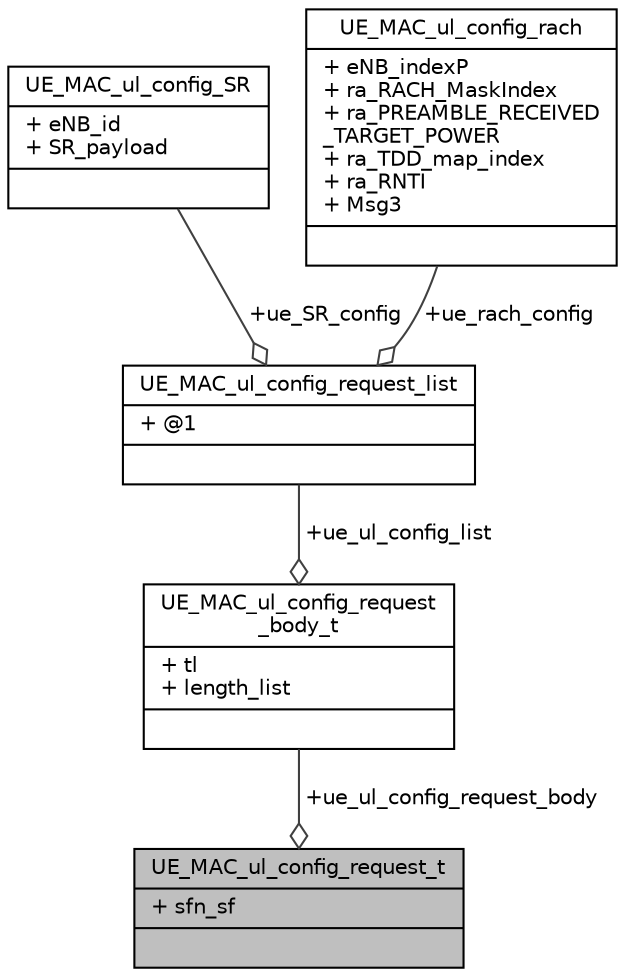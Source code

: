 digraph "UE_MAC_ul_config_request_t"
{
 // LATEX_PDF_SIZE
  edge [fontname="Helvetica",fontsize="10",labelfontname="Helvetica",labelfontsize="10"];
  node [fontname="Helvetica",fontsize="10",shape=record];
  Node1 [label="{UE_MAC_ul_config_request_t\n|+ sfn_sf\l|}",height=0.2,width=0.4,color="black", fillcolor="grey75", style="filled", fontcolor="black",tooltip=" "];
  Node2 -> Node1 [color="grey25",fontsize="10",style="solid",label=" +ue_ul_config_request_body" ,arrowhead="odiamond",fontname="Helvetica"];
  Node2 [label="{UE_MAC_ul_config_request\l_body_t\n|+ tl\l+ length_list\l|}",height=0.2,width=0.4,color="black", fillcolor="white", style="filled",URL="$structUE__MAC__ul__config__request__body__t.html",tooltip=" "];
  Node3 -> Node2 [color="grey25",fontsize="10",style="solid",label=" +ue_ul_config_list" ,arrowhead="odiamond",fontname="Helvetica"];
  Node3 [label="{UE_MAC_ul_config_request_list\n|+ @1\l|}",height=0.2,width=0.4,color="black", fillcolor="white", style="filled",URL="$structUE__MAC__ul__config__request__list.html",tooltip=" "];
  Node4 -> Node3 [color="grey25",fontsize="10",style="solid",label=" +ue_SR_config" ,arrowhead="odiamond",fontname="Helvetica"];
  Node4 [label="{UE_MAC_ul_config_SR\n|+ eNB_id\l+ SR_payload\l|}",height=0.2,width=0.4,color="black", fillcolor="white", style="filled",URL="$structUE__MAC__ul__config__SR.html",tooltip=" "];
  Node5 -> Node3 [color="grey25",fontsize="10",style="solid",label=" +ue_rach_config" ,arrowhead="odiamond",fontname="Helvetica"];
  Node5 [label="{UE_MAC_ul_config_rach\n|+ eNB_indexP\l+ ra_RACH_MaskIndex\l+ ra_PREAMBLE_RECEIVED\l_TARGET_POWER\l+ ra_TDD_map_index\l+ ra_RNTI\l+ Msg3\l|}",height=0.2,width=0.4,color="black", fillcolor="white", style="filled",URL="$structUE__MAC__ul__config__rach.html",tooltip=" "];
}
